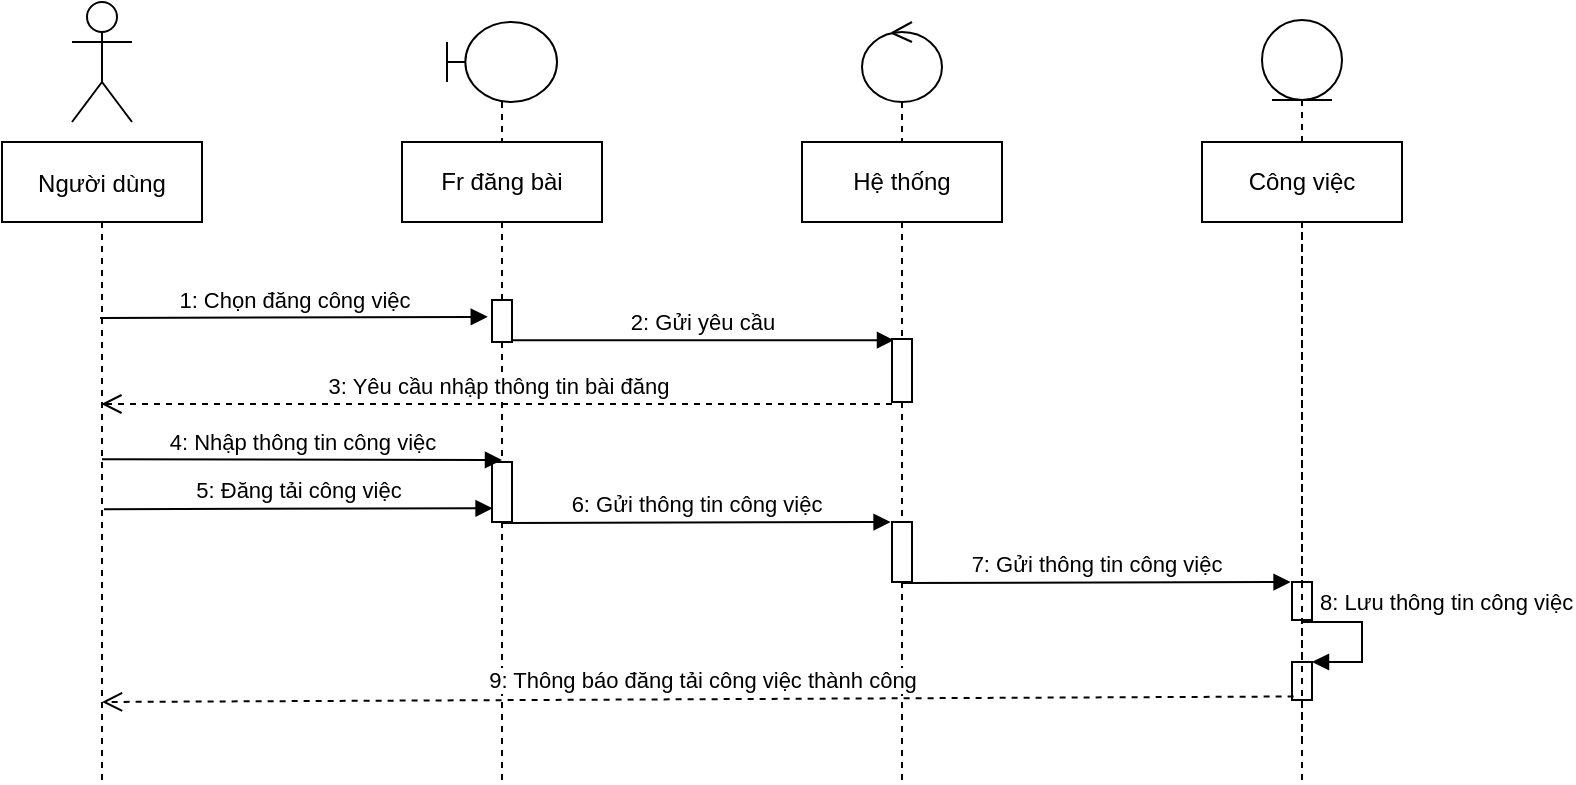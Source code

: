 <mxfile version="20.7.4" type="github">
  <diagram id="kgpKYQtTHZ0yAKxKKP6v" name="Page-1">
    <mxGraphModel dx="1147" dy="619" grid="1" gridSize="10" guides="1" tooltips="1" connect="1" arrows="1" fold="1" page="1" pageScale="1" pageWidth="850" pageHeight="1100" math="0" shadow="0">
      <root>
        <mxCell id="0" />
        <mxCell id="1" parent="0" />
        <mxCell id="5rpbaiBRQ0LNbq4SW7wg-3" value="Actor" style="shape=umlActor;verticalLabelPosition=bottom;verticalAlign=top;html=1;" vertex="1" parent="1">
          <mxGeometry x="95" y="120" width="30" height="60" as="geometry" />
        </mxCell>
        <mxCell id="3nuBFxr9cyL0pnOWT2aG-1" value="Người dùng" style="shape=umlLifeline;perimeter=lifelinePerimeter;container=1;collapsible=0;recursiveResize=0;rounded=0;shadow=0;strokeWidth=1;" parent="1" vertex="1">
          <mxGeometry x="60" y="190" width="100" height="320" as="geometry" />
        </mxCell>
        <mxCell id="5rpbaiBRQ0LNbq4SW7wg-6" value="" style="shape=umlLifeline;participant=umlBoundary;perimeter=lifelinePerimeter;whiteSpace=wrap;html=1;container=1;collapsible=0;recursiveResize=0;verticalAlign=top;spacingTop=36;outlineConnect=0;" vertex="1" parent="1">
          <mxGeometry x="282.5" y="130" width="55" height="370" as="geometry" />
        </mxCell>
        <mxCell id="5rpbaiBRQ0LNbq4SW7wg-7" value="" style="shape=umlLifeline;participant=umlControl;perimeter=lifelinePerimeter;whiteSpace=wrap;html=1;container=1;collapsible=0;recursiveResize=0;verticalAlign=top;spacingTop=36;outlineConnect=0;" vertex="1" parent="1">
          <mxGeometry x="490" y="130" width="40" height="360" as="geometry" />
        </mxCell>
        <mxCell id="5rpbaiBRQ0LNbq4SW7wg-8" value="" style="shape=umlLifeline;participant=umlEntity;perimeter=lifelinePerimeter;whiteSpace=wrap;html=1;container=1;collapsible=0;recursiveResize=0;verticalAlign=top;spacingTop=36;outlineConnect=0;" vertex="1" parent="1">
          <mxGeometry x="690" y="129" width="40" height="361" as="geometry" />
        </mxCell>
        <mxCell id="5rpbaiBRQ0LNbq4SW7wg-34" value="" style="html=1;points=[];perimeter=orthogonalPerimeter;" vertex="1" parent="5rpbaiBRQ0LNbq4SW7wg-8">
          <mxGeometry x="15" y="281" width="10" height="19" as="geometry" />
        </mxCell>
        <mxCell id="5rpbaiBRQ0LNbq4SW7wg-35" value="" style="html=1;points=[];perimeter=orthogonalPerimeter;" vertex="1" parent="5rpbaiBRQ0LNbq4SW7wg-8">
          <mxGeometry x="15" y="321" width="10" height="19" as="geometry" />
        </mxCell>
        <mxCell id="5rpbaiBRQ0LNbq4SW7wg-36" value="8: Lưu thông tin công việc" style="edgeStyle=orthogonalEdgeStyle;html=1;align=left;spacingLeft=2;endArrow=block;rounded=0;entryX=1;entryY=0;" edge="1" target="5rpbaiBRQ0LNbq4SW7wg-35" parent="5rpbaiBRQ0LNbq4SW7wg-8">
          <mxGeometry x="-0.867" y="10" relative="1" as="geometry">
            <mxPoint x="20" y="301" as="sourcePoint" />
            <Array as="points">
              <mxPoint x="50" y="301" />
            </Array>
            <mxPoint as="offset" />
          </mxGeometry>
        </mxCell>
        <mxCell id="5rpbaiBRQ0LNbq4SW7wg-10" value="Fr đăng bài" style="shape=umlLifeline;perimeter=lifelinePerimeter;whiteSpace=wrap;html=1;container=1;collapsible=0;recursiveResize=0;outlineConnect=0;" vertex="1" parent="1">
          <mxGeometry x="260" y="190" width="100" height="320" as="geometry" />
        </mxCell>
        <mxCell id="5rpbaiBRQ0LNbq4SW7wg-14" value="" style="html=1;points=[];perimeter=orthogonalPerimeter;" vertex="1" parent="5rpbaiBRQ0LNbq4SW7wg-10">
          <mxGeometry x="45" y="79" width="10" height="21" as="geometry" />
        </mxCell>
        <mxCell id="5rpbaiBRQ0LNbq4SW7wg-22" value="" style="html=1;points=[];perimeter=orthogonalPerimeter;" vertex="1" parent="5rpbaiBRQ0LNbq4SW7wg-10">
          <mxGeometry x="45" y="160" width="10" height="30" as="geometry" />
        </mxCell>
        <mxCell id="5rpbaiBRQ0LNbq4SW7wg-11" value="Hệ thống" style="shape=umlLifeline;perimeter=lifelinePerimeter;whiteSpace=wrap;html=1;container=1;collapsible=0;recursiveResize=0;outlineConnect=0;" vertex="1" parent="1">
          <mxGeometry x="460" y="190" width="100" height="320" as="geometry" />
        </mxCell>
        <mxCell id="5rpbaiBRQ0LNbq4SW7wg-15" value="2: Gửi yêu cầu" style="html=1;verticalAlign=bottom;endArrow=block;rounded=0;exitX=0.49;exitY=0.275;exitDx=0;exitDy=0;exitPerimeter=0;" edge="1" parent="5rpbaiBRQ0LNbq4SW7wg-11">
          <mxGeometry x="-0.005" width="80" relative="1" as="geometry">
            <mxPoint x="-145" y="99.08" as="sourcePoint" />
            <mxPoint x="46" y="99.08" as="targetPoint" />
            <mxPoint as="offset" />
          </mxGeometry>
        </mxCell>
        <mxCell id="5rpbaiBRQ0LNbq4SW7wg-16" value="" style="html=1;points=[];perimeter=orthogonalPerimeter;" vertex="1" parent="5rpbaiBRQ0LNbq4SW7wg-11">
          <mxGeometry x="45" y="98.5" width="10" height="31.5" as="geometry" />
        </mxCell>
        <mxCell id="5rpbaiBRQ0LNbq4SW7wg-19" value="3: Yêu cầu nhập thông tin bài đăng" style="html=1;verticalAlign=bottom;endArrow=open;dashed=1;endSize=8;rounded=0;" edge="1" parent="5rpbaiBRQ0LNbq4SW7wg-11">
          <mxGeometry relative="1" as="geometry">
            <mxPoint x="45" y="131" as="sourcePoint" />
            <mxPoint x="-350.333" y="131.0" as="targetPoint" />
          </mxGeometry>
        </mxCell>
        <mxCell id="5rpbaiBRQ0LNbq4SW7wg-26" value="" style="html=1;points=[];perimeter=orthogonalPerimeter;" vertex="1" parent="5rpbaiBRQ0LNbq4SW7wg-11">
          <mxGeometry x="45" y="190" width="10" height="30" as="geometry" />
        </mxCell>
        <mxCell id="5rpbaiBRQ0LNbq4SW7wg-13" value="1: Chọn đăng công việc" style="html=1;verticalAlign=bottom;endArrow=block;rounded=0;exitX=0.49;exitY=0.275;exitDx=0;exitDy=0;exitPerimeter=0;entryX=-0.21;entryY=0.401;entryDx=0;entryDy=0;entryPerimeter=0;" edge="1" parent="1" target="5rpbaiBRQ0LNbq4SW7wg-14">
          <mxGeometry width="80" relative="1" as="geometry">
            <mxPoint x="109" y="278" as="sourcePoint" />
            <mxPoint x="300" y="278" as="targetPoint" />
          </mxGeometry>
        </mxCell>
        <mxCell id="5rpbaiBRQ0LNbq4SW7wg-23" value="4: Nhập thông tin công việc" style="html=1;verticalAlign=bottom;endArrow=block;rounded=0;exitX=0.49;exitY=0.275;exitDx=0;exitDy=0;exitPerimeter=0;" edge="1" parent="1">
          <mxGeometry width="80" relative="1" as="geometry">
            <mxPoint x="110" y="348.58" as="sourcePoint" />
            <mxPoint x="310" y="349" as="targetPoint" />
          </mxGeometry>
        </mxCell>
        <mxCell id="5rpbaiBRQ0LNbq4SW7wg-25" value="5: Đăng tải công việc" style="html=1;verticalAlign=bottom;endArrow=block;rounded=0;exitX=0.49;exitY=0.275;exitDx=0;exitDy=0;exitPerimeter=0;entryX=0.029;entryY=0.771;entryDx=0;entryDy=0;entryPerimeter=0;" edge="1" parent="1" target="5rpbaiBRQ0LNbq4SW7wg-22">
          <mxGeometry width="80" relative="1" as="geometry">
            <mxPoint x="111" y="373.58" as="sourcePoint" />
            <mxPoint x="300" y="374" as="targetPoint" />
          </mxGeometry>
        </mxCell>
        <mxCell id="5rpbaiBRQ0LNbq4SW7wg-27" value="6: Gửi thông tin công việc" style="html=1;verticalAlign=bottom;endArrow=block;rounded=0;exitX=0.49;exitY=0.275;exitDx=0;exitDy=0;exitPerimeter=0;entryX=0.029;entryY=0.771;entryDx=0;entryDy=0;entryPerimeter=0;" edge="1" parent="1">
          <mxGeometry width="80" relative="1" as="geometry">
            <mxPoint x="310" y="380.45" as="sourcePoint" />
            <mxPoint x="504.29" y="380.0" as="targetPoint" />
          </mxGeometry>
        </mxCell>
        <mxCell id="5rpbaiBRQ0LNbq4SW7wg-29" value="7: Gửi thông tin công việc" style="html=1;verticalAlign=bottom;endArrow=block;rounded=0;exitX=0.49;exitY=0.275;exitDx=0;exitDy=0;exitPerimeter=0;entryX=0.029;entryY=0.771;entryDx=0;entryDy=0;entryPerimeter=0;" edge="1" parent="1">
          <mxGeometry width="80" relative="1" as="geometry">
            <mxPoint x="510" y="410.45" as="sourcePoint" />
            <mxPoint x="704.29" y="410.0" as="targetPoint" />
          </mxGeometry>
        </mxCell>
        <mxCell id="5rpbaiBRQ0LNbq4SW7wg-37" value="9: Thông báo đăng tải công việc thành công" style="html=1;verticalAlign=bottom;endArrow=open;dashed=1;endSize=8;rounded=0;exitX=0.081;exitY=0.907;exitDx=0;exitDy=0;exitPerimeter=0;entryX=0.5;entryY=0.875;entryDx=0;entryDy=0;entryPerimeter=0;" edge="1" parent="1" source="5rpbaiBRQ0LNbq4SW7wg-35" target="3nuBFxr9cyL0pnOWT2aG-1">
          <mxGeometry x="-0.007" y="-1" relative="1" as="geometry">
            <mxPoint x="510" y="360" as="sourcePoint" />
            <mxPoint x="430" y="360" as="targetPoint" />
            <mxPoint as="offset" />
          </mxGeometry>
        </mxCell>
        <mxCell id="5rpbaiBRQ0LNbq4SW7wg-53" value="Công việc" style="shape=umlLifeline;perimeter=lifelinePerimeter;whiteSpace=wrap;html=1;container=1;collapsible=0;recursiveResize=0;outlineConnect=0;" vertex="1" parent="1">
          <mxGeometry x="660" y="190" width="100" height="320" as="geometry" />
        </mxCell>
      </root>
    </mxGraphModel>
  </diagram>
</mxfile>

